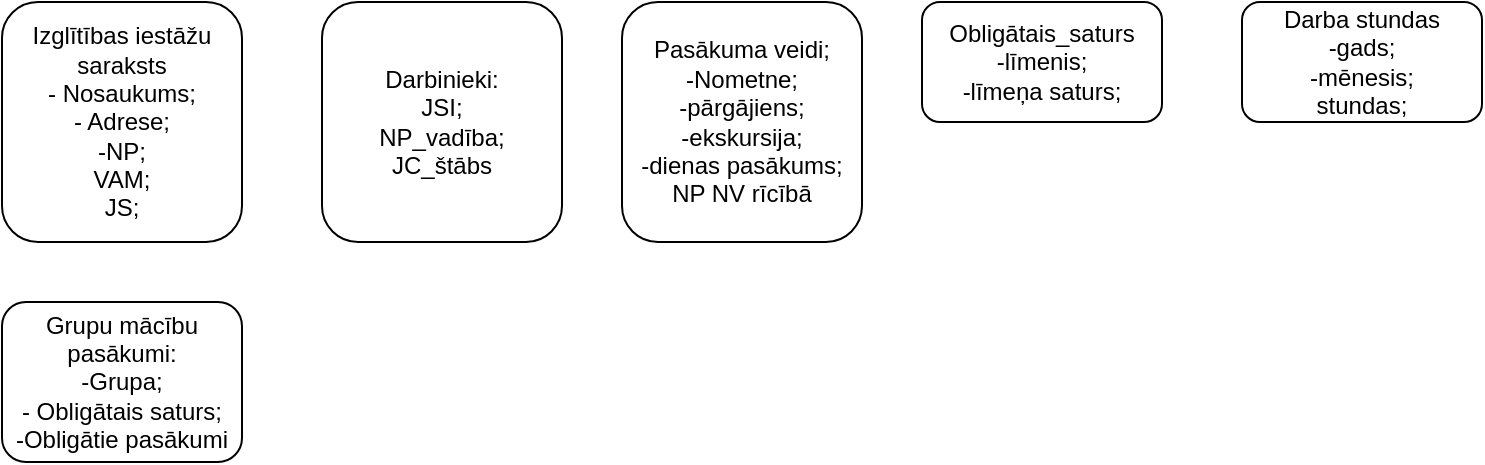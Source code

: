 <mxfile version="24.7.12">
  <diagram id="C5RBs43oDa-KdzZeNtuy" name="Page-1">
    <mxGraphModel dx="1195" dy="622" grid="1" gridSize="10" guides="1" tooltips="1" connect="1" arrows="1" fold="1" page="1" pageScale="1" pageWidth="827" pageHeight="1169" math="0" shadow="0">
      <root>
        <mxCell id="WIyWlLk6GJQsqaUBKTNV-0" />
        <mxCell id="WIyWlLk6GJQsqaUBKTNV-1" parent="WIyWlLk6GJQsqaUBKTNV-0" />
        <mxCell id="WIyWlLk6GJQsqaUBKTNV-3" value="&lt;div&gt;Izglītības iestāžu saraksts&lt;/div&gt;&lt;div&gt;- Nosaukums;&lt;/div&gt;&lt;div&gt;- Adrese;&lt;/div&gt;&lt;div&gt;-NP;&lt;/div&gt;&lt;div&gt;VAM;&lt;/div&gt;&lt;div&gt;JS;&lt;br&gt;&lt;/div&gt;" style="rounded=1;whiteSpace=wrap;html=1;fontSize=12;glass=0;strokeWidth=1;shadow=0;" parent="WIyWlLk6GJQsqaUBKTNV-1" vertex="1">
          <mxGeometry x="30" y="30" width="120" height="120" as="geometry" />
        </mxCell>
        <mxCell id="WIyWlLk6GJQsqaUBKTNV-7" value="&lt;div&gt;Darbinieki:&lt;/div&gt;&lt;div&gt;JSI;&lt;/div&gt;&lt;div&gt;NP_vadība;&lt;/div&gt;&lt;div&gt;JC_štābs&lt;br&gt;&lt;/div&gt;" style="rounded=1;whiteSpace=wrap;html=1;fontSize=12;glass=0;strokeWidth=1;shadow=0;" parent="WIyWlLk6GJQsqaUBKTNV-1" vertex="1">
          <mxGeometry x="190" y="30" width="120" height="120" as="geometry" />
        </mxCell>
        <mxCell id="ZfrTe5NxoF89OXbGs7Vm-1" value="&lt;div&gt;Pasākuma veidi;&lt;/div&gt;&lt;div&gt;-Nometne;&lt;/div&gt;&lt;div&gt;-pārgājiens;&lt;/div&gt;&lt;div&gt;-ekskursija;&lt;/div&gt;&lt;div&gt;-dienas pasākums;&lt;/div&gt;&lt;div&gt;NP NV rīcībā&lt;br&gt;&lt;/div&gt;" style="rounded=1;whiteSpace=wrap;html=1;" vertex="1" parent="WIyWlLk6GJQsqaUBKTNV-1">
          <mxGeometry x="340" y="30" width="120" height="120" as="geometry" />
        </mxCell>
        <mxCell id="ZfrTe5NxoF89OXbGs7Vm-2" value="&lt;div&gt;Obligātais_saturs&lt;/div&gt;&lt;div&gt;-līmenis;&lt;/div&gt;&lt;div&gt;-līmeņa saturs;&lt;br&gt;&lt;/div&gt;" style="rounded=1;whiteSpace=wrap;html=1;" vertex="1" parent="WIyWlLk6GJQsqaUBKTNV-1">
          <mxGeometry x="490" y="30" width="120" height="60" as="geometry" />
        </mxCell>
        <mxCell id="ZfrTe5NxoF89OXbGs7Vm-3" value="&lt;div&gt;Darba stundas&lt;/div&gt;&lt;div&gt;-gads;&lt;/div&gt;&lt;div&gt;-mēnesis;&lt;/div&gt;&lt;div&gt;stundas;&lt;br&gt;&lt;/div&gt;" style="rounded=1;whiteSpace=wrap;html=1;" vertex="1" parent="WIyWlLk6GJQsqaUBKTNV-1">
          <mxGeometry x="650" y="30" width="120" height="60" as="geometry" />
        </mxCell>
        <mxCell id="ZfrTe5NxoF89OXbGs7Vm-4" value="&lt;div&gt;Grupu mācību pasākumi:&lt;/div&gt;&lt;div&gt;-Grupa;&lt;/div&gt;&lt;div&gt;- Obligātais saturs;&lt;/div&gt;&lt;div&gt;-Obligātie pasākumi&lt;br&gt;&lt;/div&gt;" style="rounded=1;whiteSpace=wrap;html=1;" vertex="1" parent="WIyWlLk6GJQsqaUBKTNV-1">
          <mxGeometry x="30" y="180" width="120" height="80" as="geometry" />
        </mxCell>
      </root>
    </mxGraphModel>
  </diagram>
</mxfile>
